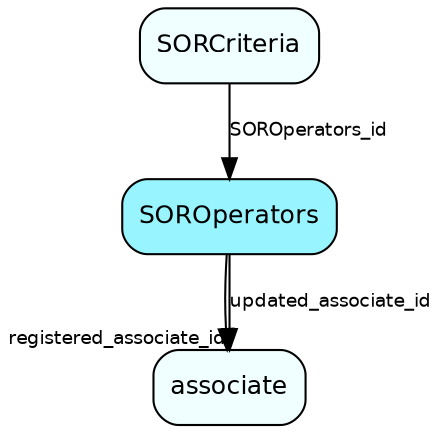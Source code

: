 digraph SOROperators  {
node [shape = box style="rounded, filled" fontname = "Helvetica" fontsize = "12" ]
edge [fontname = "Helvetica" fontsize = "9"]

SOROperators[fillcolor = "cadetblue1"]
associate[fillcolor = "azure1"]
SORCriteria[fillcolor = "azure1"]
SOROperators -> associate [headlabel = "registered_associate_id"]
SOROperators -> associate [label = "updated_associate_id"]
SORCriteria -> SOROperators [label = "SOROperators_id"]
}
